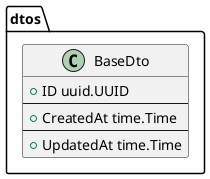 @startuml BaseDto

package dtos {
    class BaseDto {
        +ID uuid.UUID
        --
        +CreatedAt time.Time
        --
        +UpdatedAt time.Time
    }
}

@enduml
